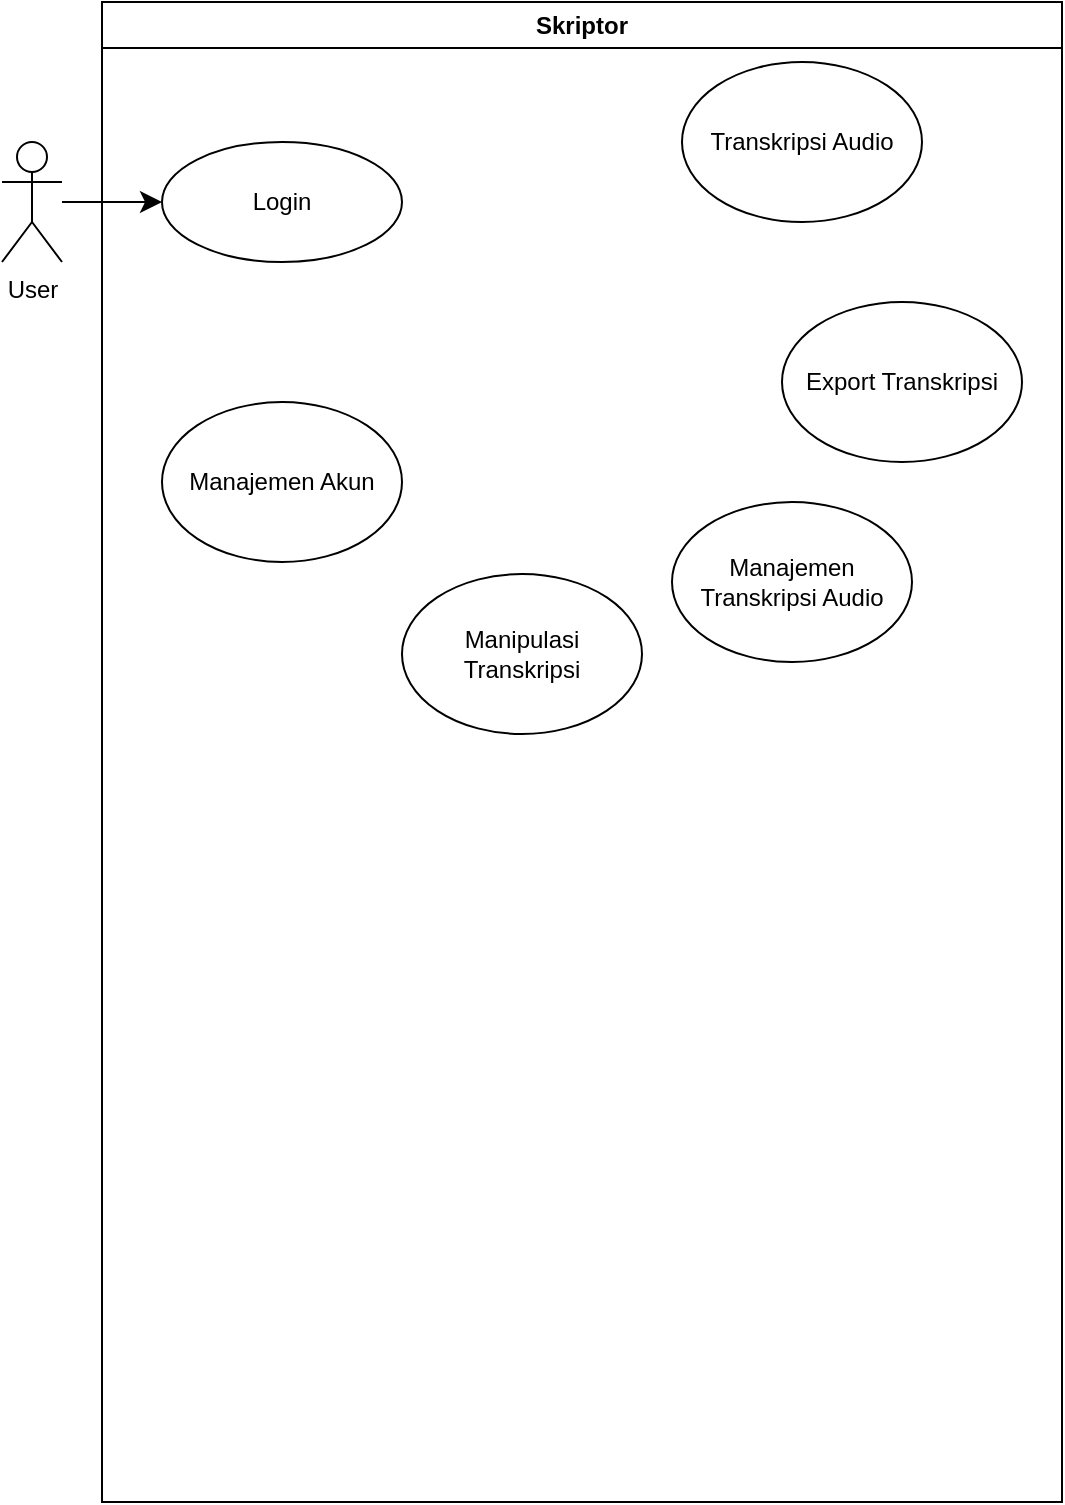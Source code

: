 <mxfile version="28.1.0" pages="2">
  <diagram name="Page-1" id="GCuHEHV3TT69qPSFdofg">
    <mxGraphModel dx="854" dy="1306" grid="1" gridSize="10" guides="1" tooltips="1" connect="1" arrows="1" fold="1" page="1" pageScale="1" pageWidth="850" pageHeight="1100" math="0" shadow="0">
      <root>
        <mxCell id="0" />
        <mxCell id="1" parent="0" />
        <mxCell id="1BuEzqjNg5abX6-giijZ-1" value="Skriptor" style="swimlane;whiteSpace=wrap;html=1;" parent="1" vertex="1">
          <mxGeometry x="230" y="170" width="480" height="750" as="geometry" />
        </mxCell>
        <mxCell id="1BuEzqjNg5abX6-giijZ-3" value="Login" style="ellipse;whiteSpace=wrap;html=1;" parent="1BuEzqjNg5abX6-giijZ-1" vertex="1">
          <mxGeometry x="30" y="70" width="120" height="60" as="geometry" />
        </mxCell>
        <mxCell id="1BuEzqjNg5abX6-giijZ-4" value="Transkripsi Audio" style="ellipse;whiteSpace=wrap;html=1;" parent="1BuEzqjNg5abX6-giijZ-1" vertex="1">
          <mxGeometry x="290" y="30" width="120" height="80" as="geometry" />
        </mxCell>
        <mxCell id="1BuEzqjNg5abX6-giijZ-6" value="Manajemen Akun" style="ellipse;whiteSpace=wrap;html=1;" parent="1BuEzqjNg5abX6-giijZ-1" vertex="1">
          <mxGeometry x="30" y="200" width="120" height="80" as="geometry" />
        </mxCell>
        <mxCell id="JbztDy-0jwMAI2hZfMUL-4" value="Export Transkripsi" style="ellipse;whiteSpace=wrap;html=1;" vertex="1" parent="1BuEzqjNg5abX6-giijZ-1">
          <mxGeometry x="340" y="150" width="120" height="80" as="geometry" />
        </mxCell>
        <mxCell id="1BuEzqjNg5abX6-giijZ-5" value="Manajemen Transkripsi Audio" style="ellipse;whiteSpace=wrap;html=1;" parent="1BuEzqjNg5abX6-giijZ-1" vertex="1">
          <mxGeometry x="285" y="250" width="120" height="80" as="geometry" />
        </mxCell>
        <mxCell id="JbztDy-0jwMAI2hZfMUL-7" value="Manipulasi Transkripsi" style="ellipse;whiteSpace=wrap;html=1;" vertex="1" parent="1BuEzqjNg5abX6-giijZ-1">
          <mxGeometry x="150" y="286" width="120" height="80" as="geometry" />
        </mxCell>
        <mxCell id="1BuEzqjNg5abX6-giijZ-8" style="edgeStyle=none;curved=1;rounded=0;orthogonalLoop=1;jettySize=auto;html=1;entryX=0;entryY=0.5;entryDx=0;entryDy=0;fontSize=12;startSize=8;endSize=8;" parent="1" source="1BuEzqjNg5abX6-giijZ-2" target="1BuEzqjNg5abX6-giijZ-3" edge="1">
          <mxGeometry relative="1" as="geometry" />
        </mxCell>
        <mxCell id="1BuEzqjNg5abX6-giijZ-2" value="User" style="shape=umlActor;verticalLabelPosition=bottom;verticalAlign=top;html=1;outlineConnect=0;" parent="1" vertex="1">
          <mxGeometry x="180" y="240" width="30" height="60" as="geometry" />
        </mxCell>
      </root>
    </mxGraphModel>
  </diagram>
  <diagram id="RInxXyL9VE2bBh9V4y0u" name="Page-2">
    <mxGraphModel dx="928" dy="622" grid="0" gridSize="10" guides="1" tooltips="1" connect="1" arrows="1" fold="1" page="0" pageScale="1" pageWidth="850" pageHeight="1100" math="0" shadow="0">
      <root>
        <mxCell id="0" />
        <mxCell id="1" parent="0" />
      </root>
    </mxGraphModel>
  </diagram>
</mxfile>
